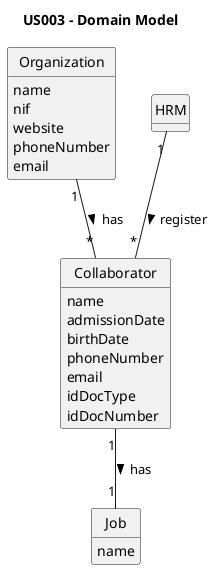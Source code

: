 @startuml
skinparam monochrome true
skinparam packageStyle rectangle
skinparam shadowing false
'left to right direction

skinparam classAttributeIconSize 0

hide circle
hide methods

title US003 - Domain Model

class Organization {
    name
    nif
    website
    phoneNumber
    email
}

class HRM{

}

class Job{
    name
}

class Collaborator{
    name
    admissionDate
    birthDate
    phoneNumber
    email
    idDocType
    idDocNumber
}

HRM "1" -- "*" Collaborator : "register >"
Organization "1" -- "*" Collaborator : "has >"
Collaborator "1" -- "1" Job : "has >"

@enduml